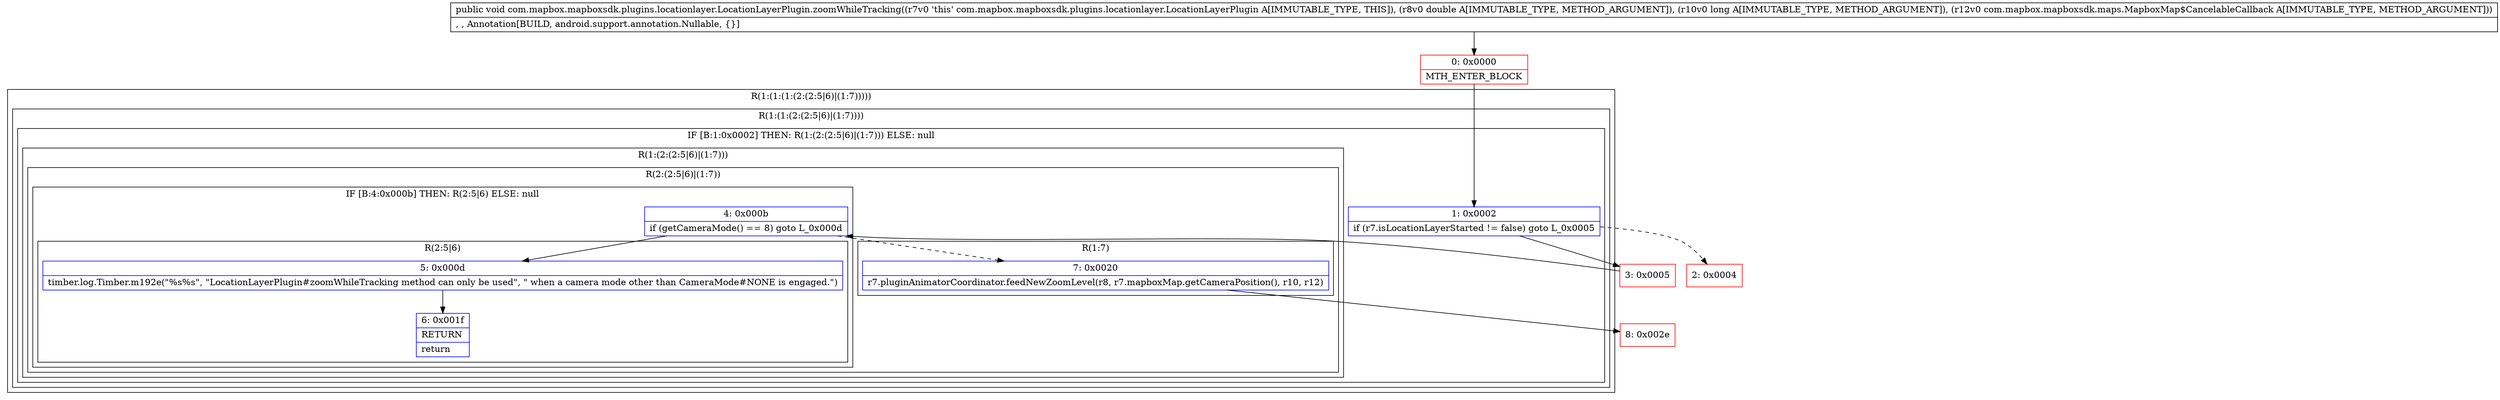 digraph "CFG forcom.mapbox.mapboxsdk.plugins.locationlayer.LocationLayerPlugin.zoomWhileTracking(DJLcom\/mapbox\/mapboxsdk\/maps\/MapboxMap$CancelableCallback;)V" {
subgraph cluster_Region_794041293 {
label = "R(1:(1:(1:(2:(2:5|6)|(1:7)))))";
node [shape=record,color=blue];
subgraph cluster_Region_800372475 {
label = "R(1:(1:(2:(2:5|6)|(1:7))))";
node [shape=record,color=blue];
subgraph cluster_IfRegion_1020507177 {
label = "IF [B:1:0x0002] THEN: R(1:(2:(2:5|6)|(1:7))) ELSE: null";
node [shape=record,color=blue];
Node_1 [shape=record,label="{1\:\ 0x0002|if (r7.isLocationLayerStarted != false) goto L_0x0005\l}"];
subgraph cluster_Region_678645148 {
label = "R(1:(2:(2:5|6)|(1:7)))";
node [shape=record,color=blue];
subgraph cluster_Region_662090028 {
label = "R(2:(2:5|6)|(1:7))";
node [shape=record,color=blue];
subgraph cluster_IfRegion_771737687 {
label = "IF [B:4:0x000b] THEN: R(2:5|6) ELSE: null";
node [shape=record,color=blue];
Node_4 [shape=record,label="{4\:\ 0x000b|if (getCameraMode() == 8) goto L_0x000d\l}"];
subgraph cluster_Region_212615997 {
label = "R(2:5|6)";
node [shape=record,color=blue];
Node_5 [shape=record,label="{5\:\ 0x000d|timber.log.Timber.m192e(\"%s%s\", \"LocationLayerPlugin#zoomWhileTracking method can only be used\", \" when a camera mode other than CameraMode#NONE is engaged.\")\l}"];
Node_6 [shape=record,label="{6\:\ 0x001f|RETURN\l|return\l}"];
}
}
subgraph cluster_Region_1040314521 {
label = "R(1:7)";
node [shape=record,color=blue];
Node_7 [shape=record,label="{7\:\ 0x0020|r7.pluginAnimatorCoordinator.feedNewZoomLevel(r8, r7.mapboxMap.getCameraPosition(), r10, r12)\l}"];
}
}
}
}
}
}
Node_0 [shape=record,color=red,label="{0\:\ 0x0000|MTH_ENTER_BLOCK\l}"];
Node_2 [shape=record,color=red,label="{2\:\ 0x0004}"];
Node_3 [shape=record,color=red,label="{3\:\ 0x0005}"];
Node_8 [shape=record,color=red,label="{8\:\ 0x002e}"];
MethodNode[shape=record,label="{public void com.mapbox.mapboxsdk.plugins.locationlayer.LocationLayerPlugin.zoomWhileTracking((r7v0 'this' com.mapbox.mapboxsdk.plugins.locationlayer.LocationLayerPlugin A[IMMUTABLE_TYPE, THIS]), (r8v0 double A[IMMUTABLE_TYPE, METHOD_ARGUMENT]), (r10v0 long A[IMMUTABLE_TYPE, METHOD_ARGUMENT]), (r12v0 com.mapbox.mapboxsdk.maps.MapboxMap$CancelableCallback A[IMMUTABLE_TYPE, METHOD_ARGUMENT]))  | , , Annotation[BUILD, android.support.annotation.Nullable, \{\}]\l}"];
MethodNode -> Node_0;
Node_1 -> Node_2[style=dashed];
Node_1 -> Node_3;
Node_4 -> Node_5;
Node_4 -> Node_7[style=dashed];
Node_5 -> Node_6;
Node_7 -> Node_8;
Node_0 -> Node_1;
Node_3 -> Node_4;
}

